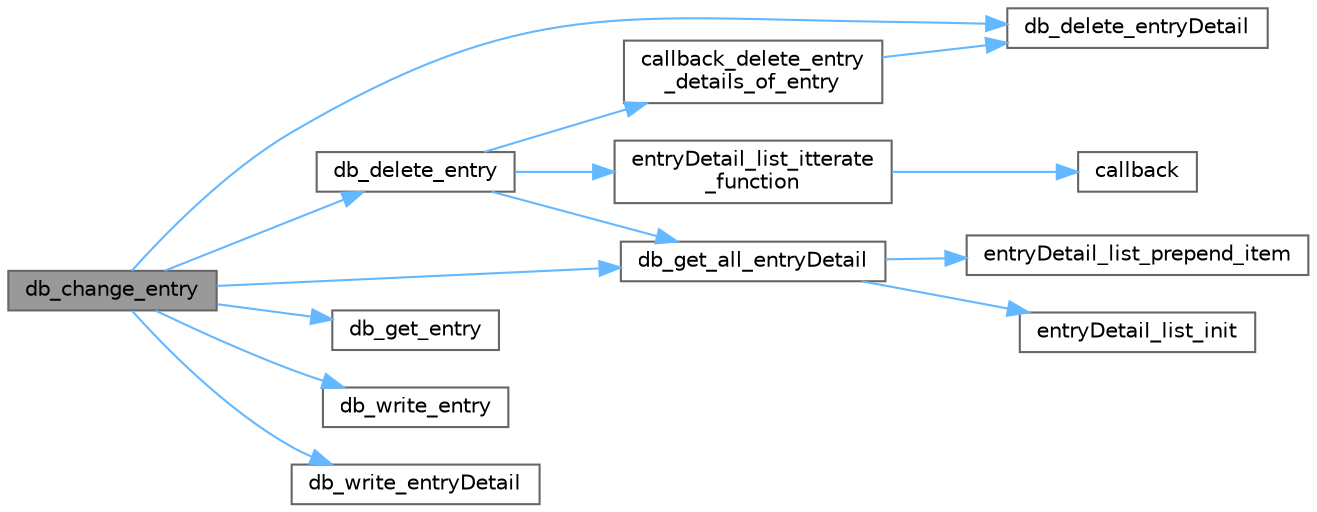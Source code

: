 digraph "db_change_entry"
{
 // LATEX_PDF_SIZE
  bgcolor="transparent";
  edge [fontname=Helvetica,fontsize=10,labelfontname=Helvetica,labelfontsize=10];
  node [fontname=Helvetica,fontsize=10,shape=box,height=0.2,width=0.4];
  rankdir="LR";
  Node1 [id="Node000001",label="db_change_entry",height=0.2,width=0.4,color="gray40", fillcolor="grey60", style="filled", fontcolor="black",tooltip="Updates an existing entry in the database."];
  Node1 -> Node2 [id="edge1_Node000001_Node000002",color="steelblue1",style="solid",tooltip=" "];
  Node2 [id="Node000002",label="db_delete_entry",height=0.2,width=0.4,color="grey40", fillcolor="white", style="filled",URL="$db__manager_8c.html#a726ed3755008e6be0d44228abb850469",tooltip="Deletes an entry from the database."];
  Node2 -> Node3 [id="edge2_Node000002_Node000003",color="steelblue1",style="solid",tooltip=" "];
  Node3 [id="Node000003",label="callback_delete_entry\l_details_of_entry",height=0.2,width=0.4,color="grey40", fillcolor="white", style="filled",URL="$db__manager_8c.html#ab0b8674090b9bc7f70fe235dc048b626",tooltip=" "];
  Node3 -> Node4 [id="edge3_Node000003_Node000004",color="steelblue1",style="solid",tooltip=" "];
  Node4 [id="Node000004",label="db_delete_entryDetail",height=0.2,width=0.4,color="grey40", fillcolor="white", style="filled",URL="$db__manager_8c.html#acbb55635ef8a5e8b1ffcd557be443dd3",tooltip="Deletes an entry detail from the database."];
  Node2 -> Node5 [id="edge4_Node000002_Node000005",color="steelblue1",style="solid",tooltip=" "];
  Node5 [id="Node000005",label="db_get_all_entryDetail",height=0.2,width=0.4,color="grey40", fillcolor="white", style="filled",URL="$db__manager_8c.html#a9eec20b712b31d944c0177c2f7bef826",tooltip="Retrieves all details of an entry."];
  Node5 -> Node6 [id="edge5_Node000005_Node000006",color="steelblue1",style="solid",tooltip=" "];
  Node6 [id="Node000006",label="entryDetail_list_init",height=0.2,width=0.4,color="grey40", fillcolor="white", style="filled",URL="$entry_8c.html#ab40f6f33fd436d1ab3ae427b629c59d3",tooltip="Initializes a new entry detail list."];
  Node5 -> Node7 [id="edge6_Node000005_Node000007",color="steelblue1",style="solid",tooltip=" "];
  Node7 [id="Node000007",label="entryDetail_list_prepend_item",height=0.2,width=0.4,color="grey40", fillcolor="white", style="filled",URL="$entry_8c.html#aa628e62902b21d65d06c997abddbd921",tooltip="Prepends a new entry detail to the list."];
  Node2 -> Node8 [id="edge7_Node000002_Node000008",color="steelblue1",style="solid",tooltip=" "];
  Node8 [id="Node000008",label="entryDetail_list_itterate\l_function",height=0.2,width=0.4,color="grey40", fillcolor="white", style="filled",URL="$entry_8c.html#ab1b4472642be16440d29bbcbf55ac457",tooltip="Iterates over the entry detail list and applies a callback function."];
  Node8 -> Node9 [id="edge8_Node000008_Node000009",color="steelblue1",style="solid",tooltip=" "];
  Node9 [id="Node000009",label="callback",height=0.2,width=0.4,color="grey40", fillcolor="white", style="filled",URL="$db__manager_8c.html#ae5029c6714b7b77296aa2096b846b6be",tooltip=" "];
  Node1 -> Node4 [id="edge9_Node000001_Node000004",color="steelblue1",style="solid",tooltip=" "];
  Node1 -> Node5 [id="edge10_Node000001_Node000005",color="steelblue1",style="solid",tooltip=" "];
  Node1 -> Node10 [id="edge11_Node000001_Node000010",color="steelblue1",style="solid",tooltip=" "];
  Node10 [id="Node000010",label="db_get_entry",height=0.2,width=0.4,color="grey40", fillcolor="white", style="filled",URL="$db__manager_8c.html#aad687fdae2666de5b3bbab9c618e7531",tooltip="Retrieves a single entry by name without password."];
  Node1 -> Node11 [id="edge12_Node000001_Node000011",color="steelblue1",style="solid",tooltip=" "];
  Node11 [id="Node000011",label="db_write_entry",height=0.2,width=0.4,color="grey40", fillcolor="white", style="filled",URL="$db__manager_8c.html#a37529c9085cd64ba970e70b928628603",tooltip="Writes a new entry into the database."];
  Node1 -> Node12 [id="edge13_Node000001_Node000012",color="steelblue1",style="solid",tooltip=" "];
  Node12 [id="Node000012",label="db_write_entryDetail",height=0.2,width=0.4,color="grey40", fillcolor="white", style="filled",URL="$db__manager_8c.html#a5930f7e3021559ebf5286dea58ee64fb",tooltip="Writes a new entry detail into the database."];
}
